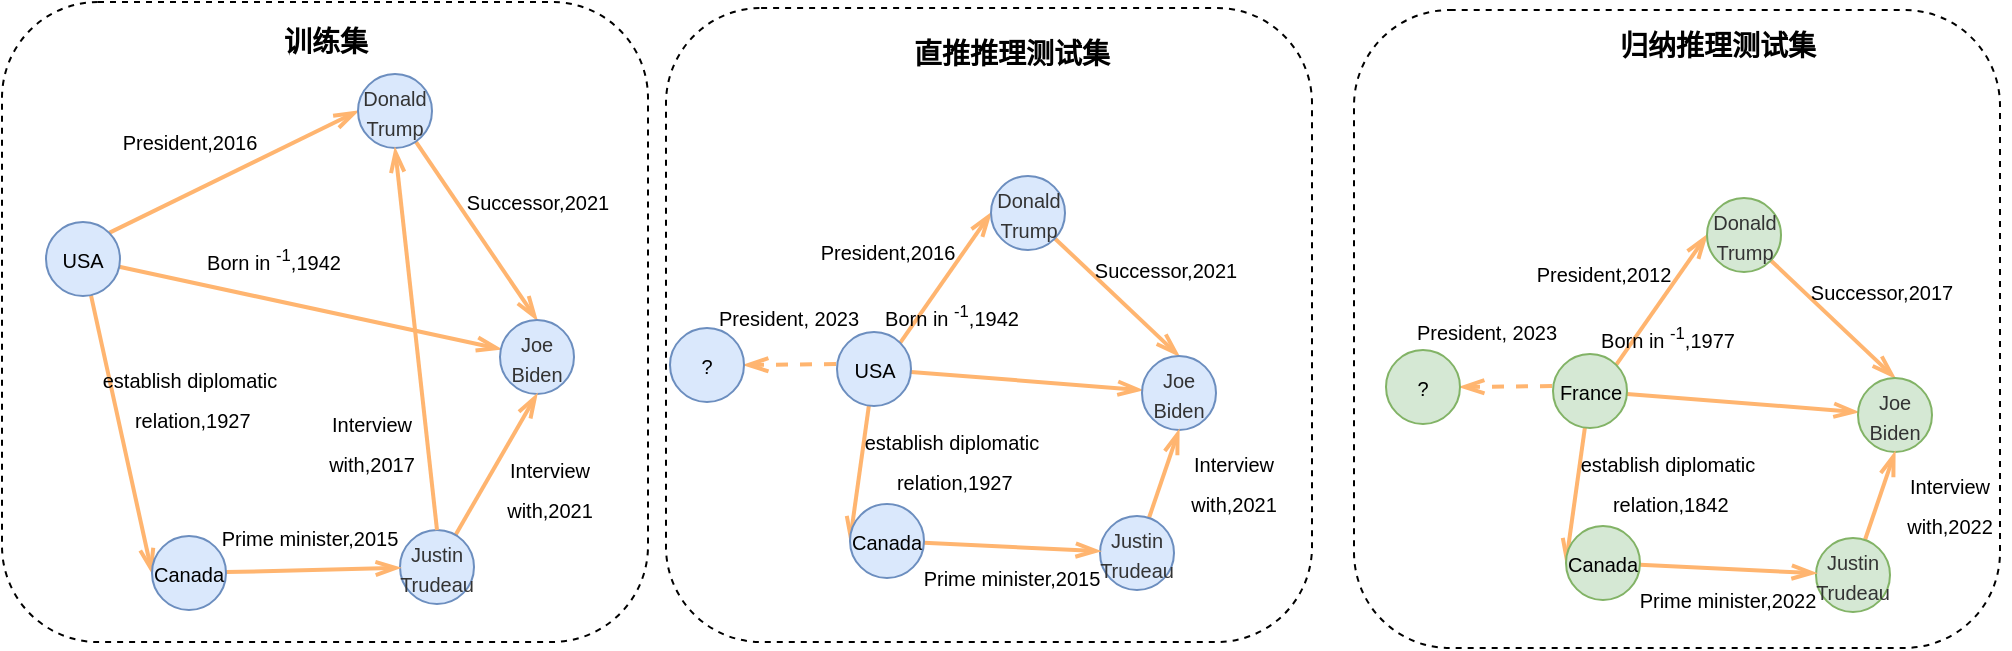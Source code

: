 <mxfile version="26.2.12" pages="3">
  <diagram name="第 1 页" id="QX6baIYKUreJ2WzYbtbk">
    <mxGraphModel dx="1215" dy="1922" grid="1" gridSize="10" guides="1" tooltips="1" connect="1" arrows="1" fold="1" page="1" pageScale="1" pageWidth="827" pageHeight="1169" math="0" shadow="0">
      <root>
        <mxCell id="0" />
        <mxCell id="1" parent="0" />
        <mxCell id="ZEnR1woYkqBnwNMkH9m6-1" value="" style="rounded=1;whiteSpace=wrap;html=1;dashed=1;" vertex="1" parent="1">
          <mxGeometry x="682" y="-394" width="323" height="319" as="geometry" />
        </mxCell>
        <mxCell id="ZEnR1woYkqBnwNMkH9m6-2" value="" style="rounded=1;whiteSpace=wrap;html=1;dashed=1;" vertex="1" parent="1">
          <mxGeometry x="338" y="-395" width="323" height="317" as="geometry" />
        </mxCell>
        <mxCell id="ZEnR1woYkqBnwNMkH9m6-3" value="" style="rounded=1;whiteSpace=wrap;html=1;dashed=1;" vertex="1" parent="1">
          <mxGeometry x="6" y="-398" width="323" height="320" as="geometry" />
        </mxCell>
        <mxCell id="ZEnR1woYkqBnwNMkH9m6-4" style="rounded=0;orthogonalLoop=1;jettySize=auto;html=1;entryX=0;entryY=0.5;entryDx=0;entryDy=0;fontSize=12;startSize=8;endSize=8;exitX=1;exitY=0;exitDx=0;exitDy=0;endArrow=openThin;endFill=0;strokeColor=#FFB570;strokeWidth=2;fillColor=#dae8fc;" edge="1" parent="1" source="ZEnR1woYkqBnwNMkH9m6-7" target="ZEnR1woYkqBnwNMkH9m6-9">
          <mxGeometry relative="1" as="geometry">
            <mxPoint x="90.5" y="-271" as="sourcePoint" />
            <mxPoint x="194" y="-305.5" as="targetPoint" />
          </mxGeometry>
        </mxCell>
        <mxCell id="ZEnR1woYkqBnwNMkH9m6-5" style="edgeStyle=none;curved=1;rounded=0;orthogonalLoop=1;jettySize=auto;html=1;fontSize=12;startSize=8;endSize=8;endArrow=openThin;endFill=0;strokeColor=#FFB570;strokeWidth=2;" edge="1" parent="1" source="ZEnR1woYkqBnwNMkH9m6-7" target="ZEnR1woYkqBnwNMkH9m6-10">
          <mxGeometry relative="1" as="geometry" />
        </mxCell>
        <mxCell id="ZEnR1woYkqBnwNMkH9m6-6" style="rounded=0;orthogonalLoop=1;jettySize=auto;html=1;entryX=0;entryY=0.5;entryDx=0;entryDy=0;fontSize=12;startSize=8;endSize=8;endArrow=openThin;endFill=0;strokeColor=#FFB570;strokeWidth=2;fillColor=#ffe6cc;" edge="1" parent="1" source="ZEnR1woYkqBnwNMkH9m6-7" target="ZEnR1woYkqBnwNMkH9m6-14">
          <mxGeometry relative="1" as="geometry" />
        </mxCell>
        <mxCell id="ZEnR1woYkqBnwNMkH9m6-7" value="&lt;font style=&quot;font-size: 10px;&quot;&gt;USA&lt;/font&gt;" style="ellipse;whiteSpace=wrap;html=1;aspect=fixed;fillColor=#dae8fc;strokeColor=#6c8ebf;" vertex="1" parent="1">
          <mxGeometry x="28" y="-288" width="37" height="37" as="geometry" />
        </mxCell>
        <mxCell id="ZEnR1woYkqBnwNMkH9m6-8" style="rounded=0;orthogonalLoop=1;jettySize=auto;html=1;entryX=0.5;entryY=0;entryDx=0;entryDy=0;fontSize=12;startSize=8;endSize=8;endArrow=openThin;endFill=0;strokeColor=#FFB570;strokeWidth=2;fillColor=#dae8fc;" edge="1" parent="1" source="ZEnR1woYkqBnwNMkH9m6-9" target="ZEnR1woYkqBnwNMkH9m6-10">
          <mxGeometry relative="1" as="geometry" />
        </mxCell>
        <mxCell id="ZEnR1woYkqBnwNMkH9m6-9" value="&lt;span style=&quot;color: rgb(51, 51, 51); font-family: arial; text-align: start;&quot;&gt;&lt;font style=&quot;font-size: 10px;&quot;&gt;Donald Trump&lt;/font&gt;&lt;/span&gt;" style="ellipse;whiteSpace=wrap;html=1;aspect=fixed;fillColor=#dae8fc;strokeColor=#6c8ebf;" vertex="1" parent="1">
          <mxGeometry x="184" y="-362" width="37" height="37" as="geometry" />
        </mxCell>
        <mxCell id="ZEnR1woYkqBnwNMkH9m6-10" value="&lt;span style=&quot;color: rgb(51, 51, 51); font-family: arial; text-align: start;&quot;&gt;&lt;font style=&quot;font-size: 10px;&quot;&gt;Joe Biden&lt;/font&gt;&lt;/span&gt;" style="ellipse;whiteSpace=wrap;html=1;aspect=fixed;fillColor=#dae8fc;strokeColor=#6c8ebf;" vertex="1" parent="1">
          <mxGeometry x="255" y="-239" width="37" height="37" as="geometry" />
        </mxCell>
        <mxCell id="ZEnR1woYkqBnwNMkH9m6-11" style="rounded=0;orthogonalLoop=1;jettySize=auto;html=1;fontSize=12;startSize=8;endSize=8;endArrow=openThin;endFill=0;strokeColor=#FFB570;strokeWidth=2;entryX=0.5;entryY=1;entryDx=0;entryDy=0;" edge="1" parent="1" source="ZEnR1woYkqBnwNMkH9m6-12" target="ZEnR1woYkqBnwNMkH9m6-10">
          <mxGeometry relative="1" as="geometry">
            <mxPoint x="364.733" y="-230.867" as="targetPoint" />
          </mxGeometry>
        </mxCell>
        <mxCell id="ZEnR1woYkqBnwNMkH9m6-12" value="&lt;span style=&quot;color: rgb(51, 51, 51); font-family: arial; text-align: start;&quot;&gt;&lt;font style=&quot;font-size: 10px;&quot;&gt;Justin Trudeau&lt;/font&gt;&lt;/span&gt;" style="ellipse;whiteSpace=wrap;html=1;aspect=fixed;fillColor=#dae8fc;strokeColor=#6c8ebf;" vertex="1" parent="1">
          <mxGeometry x="205" y="-134" width="37" height="37" as="geometry" />
        </mxCell>
        <mxCell id="ZEnR1woYkqBnwNMkH9m6-13" style="edgeStyle=none;curved=1;rounded=0;orthogonalLoop=1;jettySize=auto;html=1;fontSize=12;startSize=8;endSize=8;endArrow=openThin;endFill=0;strokeColor=#FFB570;strokeWidth=2;" edge="1" parent="1" source="ZEnR1woYkqBnwNMkH9m6-14" target="ZEnR1woYkqBnwNMkH9m6-12">
          <mxGeometry relative="1" as="geometry" />
        </mxCell>
        <mxCell id="ZEnR1woYkqBnwNMkH9m6-14" value="&lt;font style=&quot;font-size: 10px;&quot;&gt;Canada&lt;/font&gt;" style="ellipse;whiteSpace=wrap;html=1;aspect=fixed;fillColor=#dae8fc;strokeColor=#6c8ebf;" vertex="1" parent="1">
          <mxGeometry x="81" y="-131" width="37" height="37" as="geometry" />
        </mxCell>
        <mxCell id="ZEnR1woYkqBnwNMkH9m6-15" value="&lt;font style=&quot;font-size: 10px;&quot;&gt;President,2016&lt;/font&gt;" style="text;html=1;align=center;verticalAlign=middle;whiteSpace=wrap;rounded=0;fontSize=16;" vertex="1" parent="1">
          <mxGeometry x="69.5" y="-345" width="60" height="30" as="geometry" />
        </mxCell>
        <mxCell id="ZEnR1woYkqBnwNMkH9m6-16" value="&lt;font style=&quot;font-size: 10px;&quot;&gt;Successor,2021&lt;/font&gt;" style="text;html=1;align=center;verticalAlign=middle;whiteSpace=wrap;rounded=0;fontSize=16;" vertex="1" parent="1">
          <mxGeometry x="243.5" y="-315" width="60" height="30" as="geometry" />
        </mxCell>
        <mxCell id="ZEnR1woYkqBnwNMkH9m6-17" value="&lt;font style=&quot;font-size: 10px;&quot;&gt;Born in &lt;sup&gt;-1&lt;/sup&gt;,1942&lt;/font&gt;" style="text;html=1;align=center;verticalAlign=middle;whiteSpace=wrap;rounded=0;fontSize=16;" vertex="1" parent="1">
          <mxGeometry x="85" y="-285" width="114" height="30" as="geometry" />
        </mxCell>
        <mxCell id="ZEnR1woYkqBnwNMkH9m6-18" value="&lt;font style=&quot;font-size: 10px;&quot;&gt;&lt;span style=&quot;white-space: pre;&quot; data-slate-fragment=&quot;JTVCJTdCJTIydHlwZSUyMiUzQSUyMnBhcmFncmFwaCUyMiUyQyUyMmNoaWxkcmVuJTIyJTNBJTVCJTdCJTIyaWQlMjIlM0ElMjJlTFo0cG95QU96JTIyJTJDJTIycGFyYUlkeCUyMiUzQTAlMkMlMjJzcmMlMjIlM0ElMjJlc3RhYmxpc2glMjBkaXBsb21hdGljJTIwcmVsYXRpb24lMjIlMkMlMjJkc3QlMjIlM0ElMjIlRTUlQkIlQkElRTclQUIlOEIlRTUlQTQlOTYlRTQlQkElQTQlRTUlODUlQjMlRTclQjMlQkIlMjIlMkMlMjJtZXRhZGF0YSUyMiUzQSUyMiUyMiUyQyUyMm1ldGFEYXRhJTIyJTNBJTVCJTVEJTJDJTIydGV4dCUyMiUzQSUyMmVzdGFibGlzaCUyMGRpcGxvbWF0aWMlMjByZWxhdGlvbiUyMiU3RCU1RCU3RCU1RA==&quot;&gt;establish diplomatic&lt;/span&gt;&lt;/font&gt;&lt;div&gt;&lt;font style=&quot;font-size: 10px;&quot;&gt;&lt;span style=&quot;white-space: pre;&quot; data-slate-fragment=&quot;JTVCJTdCJTIydHlwZSUyMiUzQSUyMnBhcmFncmFwaCUyMiUyQyUyMmNoaWxkcmVuJTIyJTNBJTVCJTdCJTIyaWQlMjIlM0ElMjJlTFo0cG95QU96JTIyJTJDJTIycGFyYUlkeCUyMiUzQTAlMkMlMjJzcmMlMjIlM0ElMjJlc3RhYmxpc2glMjBkaXBsb21hdGljJTIwcmVsYXRpb24lMjIlMkMlMjJkc3QlMjIlM0ElMjIlRTUlQkIlQkElRTclQUIlOEIlRTUlQTQlOTYlRTQlQkElQTQlRTUlODUlQjMlRTclQjMlQkIlMjIlMkMlMjJtZXRhZGF0YSUyMiUzQSUyMiUyMiUyQyUyMm1ldGFEYXRhJTIyJTNBJTVCJTVEJTJDJTIydGV4dCUyMiUzQSUyMmVzdGFibGlzaCUyMGRpcGxvbWF0aWMlMjByZWxhdGlvbiUyMiU3RCU1RCU3RCU1RA==&quot;&gt; relation&lt;/span&gt;,1927&lt;/font&gt;&lt;/div&gt;" style="text;html=1;align=center;verticalAlign=middle;whiteSpace=wrap;rounded=0;fontSize=16;" vertex="1" parent="1">
          <mxGeometry x="69.5" y="-216.5" width="60" height="30" as="geometry" />
        </mxCell>
        <mxCell id="ZEnR1woYkqBnwNMkH9m6-19" value="&lt;font style=&quot;font-size: 10px;&quot;&gt;Prime minister,2015&lt;/font&gt;" style="text;html=1;align=center;verticalAlign=middle;whiteSpace=wrap;rounded=0;fontSize=16;" vertex="1" parent="1">
          <mxGeometry x="107.5" y="-147" width="104" height="30" as="geometry" />
        </mxCell>
        <mxCell id="ZEnR1woYkqBnwNMkH9m6-20" value="&lt;font style=&quot;font-size: 10px;&quot;&gt;Interview with,2021&lt;/font&gt;" style="text;html=1;align=center;verticalAlign=middle;whiteSpace=wrap;rounded=0;fontSize=16;" vertex="1" parent="1">
          <mxGeometry x="250" y="-171" width="60" height="30" as="geometry" />
        </mxCell>
        <mxCell id="ZEnR1woYkqBnwNMkH9m6-21" style="rounded=0;orthogonalLoop=1;jettySize=auto;html=1;entryX=0;entryY=0.5;entryDx=0;entryDy=0;fontSize=12;startSize=8;endSize=8;exitX=1;exitY=0;exitDx=0;exitDy=0;endArrow=openThin;endFill=0;strokeColor=#FFB570;strokeWidth=2;" edge="1" parent="1" source="ZEnR1woYkqBnwNMkH9m6-24" target="ZEnR1woYkqBnwNMkH9m6-26">
          <mxGeometry relative="1" as="geometry">
            <mxPoint x="411.5" y="-244" as="sourcePoint" />
            <mxPoint x="515" y="-278.5" as="targetPoint" />
          </mxGeometry>
        </mxCell>
        <mxCell id="ZEnR1woYkqBnwNMkH9m6-22" style="edgeStyle=none;curved=1;rounded=0;orthogonalLoop=1;jettySize=auto;html=1;fontSize=12;startSize=8;endSize=8;endArrow=openThin;endFill=0;strokeColor=#FFB570;strokeWidth=2;" edge="1" parent="1" source="ZEnR1woYkqBnwNMkH9m6-24" target="ZEnR1woYkqBnwNMkH9m6-27">
          <mxGeometry relative="1" as="geometry" />
        </mxCell>
        <mxCell id="ZEnR1woYkqBnwNMkH9m6-23" style="rounded=0;orthogonalLoop=1;jettySize=auto;html=1;entryX=0;entryY=0.5;entryDx=0;entryDy=0;fontSize=12;startSize=8;endSize=8;endArrow=openThin;endFill=0;strokeColor=#FFB570;strokeWidth=2;" edge="1" parent="1" source="ZEnR1woYkqBnwNMkH9m6-24" target="ZEnR1woYkqBnwNMkH9m6-31">
          <mxGeometry relative="1" as="geometry" />
        </mxCell>
        <mxCell id="ZEnR1woYkqBnwNMkH9m6-24" value="&lt;font style=&quot;font-size: 10px;&quot;&gt;USA&lt;/font&gt;" style="ellipse;whiteSpace=wrap;html=1;aspect=fixed;fillColor=#dae8fc;strokeColor=#6c8ebf;" vertex="1" parent="1">
          <mxGeometry x="423.5" y="-233" width="37" height="37" as="geometry" />
        </mxCell>
        <mxCell id="ZEnR1woYkqBnwNMkH9m6-25" style="rounded=0;orthogonalLoop=1;jettySize=auto;html=1;entryX=0.5;entryY=0;entryDx=0;entryDy=0;fontSize=12;startSize=8;endSize=8;endArrow=openThin;endFill=0;strokeColor=#FFB570;strokeWidth=2;" edge="1" parent="1" source="ZEnR1woYkqBnwNMkH9m6-26" target="ZEnR1woYkqBnwNMkH9m6-27">
          <mxGeometry relative="1" as="geometry" />
        </mxCell>
        <mxCell id="ZEnR1woYkqBnwNMkH9m6-26" value="&lt;span style=&quot;color: rgb(51, 51, 51); font-family: arial; text-align: start;&quot;&gt;&lt;font style=&quot;font-size: 10px;&quot;&gt;Donald Trump&lt;/font&gt;&lt;/span&gt;" style="ellipse;whiteSpace=wrap;html=1;aspect=fixed;fillColor=#dae8fc;strokeColor=#6c8ebf;" vertex="1" parent="1">
          <mxGeometry x="500.5" y="-311" width="37" height="37" as="geometry" />
        </mxCell>
        <mxCell id="ZEnR1woYkqBnwNMkH9m6-27" value="&lt;span style=&quot;color: rgb(51, 51, 51); font-family: arial; text-align: start;&quot;&gt;&lt;font style=&quot;font-size: 10px;&quot;&gt;Joe Biden&lt;/font&gt;&lt;/span&gt;" style="ellipse;whiteSpace=wrap;html=1;aspect=fixed;fillColor=#dae8fc;strokeColor=#6c8ebf;" vertex="1" parent="1">
          <mxGeometry x="576" y="-221" width="37" height="37" as="geometry" />
        </mxCell>
        <mxCell id="ZEnR1woYkqBnwNMkH9m6-28" style="rounded=0;orthogonalLoop=1;jettySize=auto;html=1;fontSize=12;startSize=8;endSize=8;endArrow=openThin;endFill=0;strokeColor=#FFB570;strokeWidth=2;entryX=0.5;entryY=1;entryDx=0;entryDy=0;" edge="1" parent="1" source="ZEnR1woYkqBnwNMkH9m6-29" target="ZEnR1woYkqBnwNMkH9m6-27">
          <mxGeometry relative="1" as="geometry">
            <mxPoint x="685.733" y="-203.867" as="targetPoint" />
          </mxGeometry>
        </mxCell>
        <mxCell id="ZEnR1woYkqBnwNMkH9m6-29" value="&lt;span style=&quot;color: rgb(51, 51, 51); font-family: arial; text-align: start;&quot;&gt;&lt;font style=&quot;font-size: 10px;&quot;&gt;Justin Trudeau&lt;/font&gt;&lt;/span&gt;" style="ellipse;whiteSpace=wrap;html=1;aspect=fixed;fillColor=#dae8fc;strokeColor=#6c8ebf;" vertex="1" parent="1">
          <mxGeometry x="555" y="-141" width="37" height="37" as="geometry" />
        </mxCell>
        <mxCell id="ZEnR1woYkqBnwNMkH9m6-30" style="edgeStyle=none;curved=1;rounded=0;orthogonalLoop=1;jettySize=auto;html=1;fontSize=12;startSize=8;endSize=8;endArrow=openThin;endFill=0;strokeColor=#FFB570;strokeWidth=2;" edge="1" parent="1" source="ZEnR1woYkqBnwNMkH9m6-31" target="ZEnR1woYkqBnwNMkH9m6-29">
          <mxGeometry relative="1" as="geometry" />
        </mxCell>
        <mxCell id="ZEnR1woYkqBnwNMkH9m6-31" value="&lt;font style=&quot;font-size: 10px;&quot;&gt;Canada&lt;/font&gt;" style="ellipse;whiteSpace=wrap;html=1;aspect=fixed;fillColor=#dae8fc;strokeColor=#6c8ebf;" vertex="1" parent="1">
          <mxGeometry x="430" y="-147" width="37" height="37" as="geometry" />
        </mxCell>
        <mxCell id="ZEnR1woYkqBnwNMkH9m6-32" value="&lt;font style=&quot;font-size: 10px;&quot;&gt;President,2016&lt;/font&gt;" style="text;html=1;align=center;verticalAlign=middle;whiteSpace=wrap;rounded=0;fontSize=16;" vertex="1" parent="1">
          <mxGeometry x="418.5" y="-290" width="60" height="30" as="geometry" />
        </mxCell>
        <mxCell id="ZEnR1woYkqBnwNMkH9m6-33" value="&lt;font style=&quot;font-size: 10px;&quot;&gt;Successor,2021&lt;/font&gt;" style="text;html=1;align=center;verticalAlign=middle;whiteSpace=wrap;rounded=0;fontSize=16;" vertex="1" parent="1">
          <mxGeometry x="558" y="-281" width="60" height="30" as="geometry" />
        </mxCell>
        <mxCell id="ZEnR1woYkqBnwNMkH9m6-34" value="&lt;font style=&quot;font-size: 10px;&quot;&gt;Born in &lt;sup&gt;-1&lt;/sup&gt;,1942&lt;/font&gt;" style="text;html=1;align=center;verticalAlign=middle;whiteSpace=wrap;rounded=0;fontSize=16;" vertex="1" parent="1">
          <mxGeometry x="423.5" y="-257.5" width="114" height="30" as="geometry" />
        </mxCell>
        <mxCell id="ZEnR1woYkqBnwNMkH9m6-35" value="&lt;font style=&quot;font-size: 10px;&quot;&gt;&lt;span style=&quot;white-space: pre;&quot; data-slate-fragment=&quot;JTVCJTdCJTIydHlwZSUyMiUzQSUyMnBhcmFncmFwaCUyMiUyQyUyMmNoaWxkcmVuJTIyJTNBJTVCJTdCJTIyaWQlMjIlM0ElMjJlTFo0cG95QU96JTIyJTJDJTIycGFyYUlkeCUyMiUzQTAlMkMlMjJzcmMlMjIlM0ElMjJlc3RhYmxpc2glMjBkaXBsb21hdGljJTIwcmVsYXRpb24lMjIlMkMlMjJkc3QlMjIlM0ElMjIlRTUlQkIlQkElRTclQUIlOEIlRTUlQTQlOTYlRTQlQkElQTQlRTUlODUlQjMlRTclQjMlQkIlMjIlMkMlMjJtZXRhZGF0YSUyMiUzQSUyMiUyMiUyQyUyMm1ldGFEYXRhJTIyJTNBJTVCJTVEJTJDJTIydGV4dCUyMiUzQSUyMmVzdGFibGlzaCUyMGRpcGxvbWF0aWMlMjByZWxhdGlvbiUyMiU3RCU1RCU3RCU1RA==&quot;&gt;establish diplomatic&lt;/span&gt;&lt;/font&gt;&lt;div&gt;&lt;font style=&quot;font-size: 10px;&quot;&gt;&lt;span style=&quot;white-space: pre;&quot; data-slate-fragment=&quot;JTVCJTdCJTIydHlwZSUyMiUzQSUyMnBhcmFncmFwaCUyMiUyQyUyMmNoaWxkcmVuJTIyJTNBJTVCJTdCJTIyaWQlMjIlM0ElMjJlTFo0cG95QU96JTIyJTJDJTIycGFyYUlkeCUyMiUzQTAlMkMlMjJzcmMlMjIlM0ElMjJlc3RhYmxpc2glMjBkaXBsb21hdGljJTIwcmVsYXRpb24lMjIlMkMlMjJkc3QlMjIlM0ElMjIlRTUlQkIlQkElRTclQUIlOEIlRTUlQTQlOTYlRTQlQkElQTQlRTUlODUlQjMlRTclQjMlQkIlMjIlMkMlMjJtZXRhZGF0YSUyMiUzQSUyMiUyMiUyQyUyMm1ldGFEYXRhJTIyJTNBJTVCJTVEJTJDJTIydGV4dCUyMiUzQSUyMmVzdGFibGlzaCUyMGRpcGxvbWF0aWMlMjByZWxhdGlvbiUyMiU3RCU1RCU3RCU1RA==&quot;&gt; relation&lt;/span&gt;,1927&lt;/font&gt;&lt;/div&gt;" style="text;html=1;align=center;verticalAlign=middle;whiteSpace=wrap;rounded=0;fontSize=16;" vertex="1" parent="1">
          <mxGeometry x="450.5" y="-185" width="60" height="30" as="geometry" />
        </mxCell>
        <mxCell id="ZEnR1woYkqBnwNMkH9m6-36" value="&lt;font style=&quot;font-size: 10px;&quot;&gt;Prime minister,2015&lt;/font&gt;" style="text;html=1;align=center;verticalAlign=middle;whiteSpace=wrap;rounded=0;fontSize=16;" vertex="1" parent="1">
          <mxGeometry x="458.5" y="-127" width="104" height="30" as="geometry" />
        </mxCell>
        <mxCell id="ZEnR1woYkqBnwNMkH9m6-37" value="&lt;font style=&quot;font-size: 10px;&quot;&gt;President, 2023&lt;/font&gt;" style="text;html=1;align=center;verticalAlign=middle;whiteSpace=wrap;rounded=0;fontSize=16;" vertex="1" parent="1">
          <mxGeometry x="323" y="-257.5" width="153" height="30" as="geometry" />
        </mxCell>
        <mxCell id="ZEnR1woYkqBnwNMkH9m6-38" value="&lt;font style=&quot;font-size: 10px;&quot;&gt;Interview with,2021&lt;/font&gt;" style="text;html=1;align=center;verticalAlign=middle;whiteSpace=wrap;rounded=0;fontSize=16;" vertex="1" parent="1">
          <mxGeometry x="592" y="-174" width="60" height="30" as="geometry" />
        </mxCell>
        <mxCell id="ZEnR1woYkqBnwNMkH9m6-39" style="rounded=0;orthogonalLoop=1;jettySize=auto;html=1;fontSize=12;startSize=8;endSize=8;endArrow=openThin;endFill=0;strokeColor=#FFB570;strokeWidth=2;dashed=1;entryX=1;entryY=0.5;entryDx=0;entryDy=0;" edge="1" parent="1" target="ZEnR1woYkqBnwNMkH9m6-40">
          <mxGeometry relative="1" as="geometry">
            <mxPoint x="423" y="-217" as="sourcePoint" />
            <mxPoint x="383" y="-219" as="targetPoint" />
          </mxGeometry>
        </mxCell>
        <mxCell id="ZEnR1woYkqBnwNMkH9m6-40" value="&lt;font style=&quot;font-size: 10px;&quot;&gt;?&lt;/font&gt;" style="ellipse;whiteSpace=wrap;html=1;aspect=fixed;fillColor=#dae8fc;strokeColor=#6c8ebf;" vertex="1" parent="1">
          <mxGeometry x="340" y="-235" width="37" height="37" as="geometry" />
        </mxCell>
        <mxCell id="ZEnR1woYkqBnwNMkH9m6-41" style="rounded=0;orthogonalLoop=1;jettySize=auto;html=1;entryX=0;entryY=0.5;entryDx=0;entryDy=0;fontSize=12;startSize=8;endSize=8;exitX=1;exitY=0;exitDx=0;exitDy=0;endArrow=openThin;endFill=0;strokeColor=#FFB570;strokeWidth=2;" edge="1" parent="1" source="ZEnR1woYkqBnwNMkH9m6-44" target="ZEnR1woYkqBnwNMkH9m6-46">
          <mxGeometry relative="1" as="geometry">
            <mxPoint x="769.5" y="-233" as="sourcePoint" />
            <mxPoint x="873" y="-267.5" as="targetPoint" />
          </mxGeometry>
        </mxCell>
        <mxCell id="ZEnR1woYkqBnwNMkH9m6-42" style="edgeStyle=none;curved=1;rounded=0;orthogonalLoop=1;jettySize=auto;html=1;fontSize=12;startSize=8;endSize=8;endArrow=openThin;endFill=0;strokeColor=#FFB570;strokeWidth=2;" edge="1" parent="1" source="ZEnR1woYkqBnwNMkH9m6-44" target="ZEnR1woYkqBnwNMkH9m6-47">
          <mxGeometry relative="1" as="geometry" />
        </mxCell>
        <mxCell id="ZEnR1woYkqBnwNMkH9m6-43" style="rounded=0;orthogonalLoop=1;jettySize=auto;html=1;entryX=0;entryY=0.5;entryDx=0;entryDy=0;fontSize=12;startSize=8;endSize=8;endArrow=openThin;endFill=0;strokeColor=#FFB570;strokeWidth=2;" edge="1" parent="1" source="ZEnR1woYkqBnwNMkH9m6-44" target="ZEnR1woYkqBnwNMkH9m6-51">
          <mxGeometry relative="1" as="geometry" />
        </mxCell>
        <mxCell id="ZEnR1woYkqBnwNMkH9m6-44" value="&lt;span style=&quot;font-size: 10px;&quot;&gt;France&lt;/span&gt;" style="ellipse;whiteSpace=wrap;html=1;aspect=fixed;fillColor=#d5e8d4;strokeColor=#82b366;" vertex="1" parent="1">
          <mxGeometry x="781.5" y="-222" width="37" height="37" as="geometry" />
        </mxCell>
        <mxCell id="ZEnR1woYkqBnwNMkH9m6-45" style="rounded=0;orthogonalLoop=1;jettySize=auto;html=1;entryX=0.5;entryY=0;entryDx=0;entryDy=0;fontSize=12;startSize=8;endSize=8;endArrow=openThin;endFill=0;strokeColor=#FFB570;strokeWidth=2;" edge="1" parent="1" source="ZEnR1woYkqBnwNMkH9m6-46" target="ZEnR1woYkqBnwNMkH9m6-47">
          <mxGeometry relative="1" as="geometry" />
        </mxCell>
        <mxCell id="ZEnR1woYkqBnwNMkH9m6-46" value="&lt;span style=&quot;color: rgb(51, 51, 51); font-family: arial; text-align: start;&quot;&gt;&lt;font style=&quot;font-size: 10px;&quot;&gt;Donald Trump&lt;/font&gt;&lt;/span&gt;" style="ellipse;whiteSpace=wrap;html=1;aspect=fixed;fillColor=#d5e8d4;strokeColor=#82b366;" vertex="1" parent="1">
          <mxGeometry x="858.5" y="-300" width="37" height="37" as="geometry" />
        </mxCell>
        <mxCell id="ZEnR1woYkqBnwNMkH9m6-47" value="&lt;span style=&quot;color: rgb(51, 51, 51); font-family: arial; text-align: start;&quot;&gt;&lt;font style=&quot;font-size: 10px;&quot;&gt;Joe Biden&lt;/font&gt;&lt;/span&gt;" style="ellipse;whiteSpace=wrap;html=1;aspect=fixed;fillColor=#d5e8d4;strokeColor=#82b366;" vertex="1" parent="1">
          <mxGeometry x="934" y="-210" width="37" height="37" as="geometry" />
        </mxCell>
        <mxCell id="ZEnR1woYkqBnwNMkH9m6-48" style="rounded=0;orthogonalLoop=1;jettySize=auto;html=1;fontSize=12;startSize=8;endSize=8;endArrow=openThin;endFill=0;strokeColor=#FFB570;strokeWidth=2;entryX=0.5;entryY=1;entryDx=0;entryDy=0;" edge="1" parent="1" source="ZEnR1woYkqBnwNMkH9m6-49" target="ZEnR1woYkqBnwNMkH9m6-47">
          <mxGeometry relative="1" as="geometry">
            <mxPoint x="1043.733" y="-192.867" as="targetPoint" />
          </mxGeometry>
        </mxCell>
        <mxCell id="ZEnR1woYkqBnwNMkH9m6-49" value="&lt;span style=&quot;color: rgb(51, 51, 51); font-family: arial; text-align: start;&quot;&gt;&lt;font style=&quot;font-size: 10px;&quot;&gt;Justin Trudeau&lt;/font&gt;&lt;/span&gt;" style="ellipse;whiteSpace=wrap;html=1;aspect=fixed;fillColor=#d5e8d4;strokeColor=#82b366;" vertex="1" parent="1">
          <mxGeometry x="913" y="-130" width="37" height="37" as="geometry" />
        </mxCell>
        <mxCell id="ZEnR1woYkqBnwNMkH9m6-50" style="edgeStyle=none;curved=1;rounded=0;orthogonalLoop=1;jettySize=auto;html=1;fontSize=12;startSize=8;endSize=8;endArrow=openThin;endFill=0;strokeColor=#FFB570;strokeWidth=2;" edge="1" parent="1" source="ZEnR1woYkqBnwNMkH9m6-51" target="ZEnR1woYkqBnwNMkH9m6-49">
          <mxGeometry relative="1" as="geometry" />
        </mxCell>
        <mxCell id="ZEnR1woYkqBnwNMkH9m6-51" value="&lt;font style=&quot;font-size: 10px;&quot;&gt;Canada&lt;/font&gt;" style="ellipse;whiteSpace=wrap;html=1;aspect=fixed;fillColor=#d5e8d4;strokeColor=#82b366;" vertex="1" parent="1">
          <mxGeometry x="788" y="-136" width="37" height="37" as="geometry" />
        </mxCell>
        <mxCell id="ZEnR1woYkqBnwNMkH9m6-52" value="&lt;font style=&quot;font-size: 10px;&quot;&gt;President,2012&lt;/font&gt;" style="text;html=1;align=center;verticalAlign=middle;whiteSpace=wrap;rounded=0;fontSize=16;" vertex="1" parent="1">
          <mxGeometry x="776.5" y="-279" width="60" height="30" as="geometry" />
        </mxCell>
        <mxCell id="ZEnR1woYkqBnwNMkH9m6-53" value="&lt;font style=&quot;font-size: 10px;&quot;&gt;Successor,2017&lt;/font&gt;" style="text;html=1;align=center;verticalAlign=middle;whiteSpace=wrap;rounded=0;fontSize=16;" vertex="1" parent="1">
          <mxGeometry x="916" y="-270" width="60" height="30" as="geometry" />
        </mxCell>
        <mxCell id="ZEnR1woYkqBnwNMkH9m6-54" value="&lt;font style=&quot;font-size: 10px;&quot;&gt;Born in &lt;sup&gt;-1&lt;/sup&gt;,1977&lt;/font&gt;" style="text;html=1;align=center;verticalAlign=middle;whiteSpace=wrap;rounded=0;fontSize=16;" vertex="1" parent="1">
          <mxGeometry x="781.5" y="-246.5" width="114" height="30" as="geometry" />
        </mxCell>
        <mxCell id="ZEnR1woYkqBnwNMkH9m6-55" value="&lt;font style=&quot;font-size: 10px;&quot;&gt;&lt;span style=&quot;white-space: pre;&quot; data-slate-fragment=&quot;JTVCJTdCJTIydHlwZSUyMiUzQSUyMnBhcmFncmFwaCUyMiUyQyUyMmNoaWxkcmVuJTIyJTNBJTVCJTdCJTIyaWQlMjIlM0ElMjJlTFo0cG95QU96JTIyJTJDJTIycGFyYUlkeCUyMiUzQTAlMkMlMjJzcmMlMjIlM0ElMjJlc3RhYmxpc2glMjBkaXBsb21hdGljJTIwcmVsYXRpb24lMjIlMkMlMjJkc3QlMjIlM0ElMjIlRTUlQkIlQkElRTclQUIlOEIlRTUlQTQlOTYlRTQlQkElQTQlRTUlODUlQjMlRTclQjMlQkIlMjIlMkMlMjJtZXRhZGF0YSUyMiUzQSUyMiUyMiUyQyUyMm1ldGFEYXRhJTIyJTNBJTVCJTVEJTJDJTIydGV4dCUyMiUzQSUyMmVzdGFibGlzaCUyMGRpcGxvbWF0aWMlMjByZWxhdGlvbiUyMiU3RCU1RCU3RCU1RA==&quot;&gt;establish diplomatic&lt;/span&gt;&lt;/font&gt;&lt;div&gt;&lt;font style=&quot;font-size: 10px;&quot;&gt;&lt;span style=&quot;white-space: pre;&quot; data-slate-fragment=&quot;JTVCJTdCJTIydHlwZSUyMiUzQSUyMnBhcmFncmFwaCUyMiUyQyUyMmNoaWxkcmVuJTIyJTNBJTVCJTdCJTIyaWQlMjIlM0ElMjJlTFo0cG95QU96JTIyJTJDJTIycGFyYUlkeCUyMiUzQTAlMkMlMjJzcmMlMjIlM0ElMjJlc3RhYmxpc2glMjBkaXBsb21hdGljJTIwcmVsYXRpb24lMjIlMkMlMjJkc3QlMjIlM0ElMjIlRTUlQkIlQkElRTclQUIlOEIlRTUlQTQlOTYlRTQlQkElQTQlRTUlODUlQjMlRTclQjMlQkIlMjIlMkMlMjJtZXRhZGF0YSUyMiUzQSUyMiUyMiUyQyUyMm1ldGFEYXRhJTIyJTNBJTVCJTVEJTJDJTIydGV4dCUyMiUzQSUyMmVzdGFibGlzaCUyMGRpcGxvbWF0aWMlMjByZWxhdGlvbiUyMiU3RCU1RCU3RCU1RA==&quot;&gt; relation&lt;/span&gt;,1842&lt;/font&gt;&lt;/div&gt;" style="text;html=1;align=center;verticalAlign=middle;whiteSpace=wrap;rounded=0;fontSize=16;" vertex="1" parent="1">
          <mxGeometry x="808.5" y="-174" width="60" height="30" as="geometry" />
        </mxCell>
        <mxCell id="ZEnR1woYkqBnwNMkH9m6-56" value="&lt;font style=&quot;font-size: 10px;&quot;&gt;Prime minister,2022&lt;/font&gt;" style="text;html=1;align=center;verticalAlign=middle;whiteSpace=wrap;rounded=0;fontSize=16;" vertex="1" parent="1">
          <mxGeometry x="816.5" y="-116" width="104" height="30" as="geometry" />
        </mxCell>
        <mxCell id="ZEnR1woYkqBnwNMkH9m6-57" value="&lt;font style=&quot;font-size: 10px;&quot;&gt;Interview with,2022&lt;/font&gt;" style="text;html=1;align=center;verticalAlign=middle;whiteSpace=wrap;rounded=0;fontSize=16;" vertex="1" parent="1">
          <mxGeometry x="950" y="-163" width="60" height="30" as="geometry" />
        </mxCell>
        <mxCell id="ZEnR1woYkqBnwNMkH9m6-58" style="rounded=0;orthogonalLoop=1;jettySize=auto;html=1;fontSize=12;startSize=8;endSize=8;endArrow=openThin;endFill=0;strokeColor=#FFB570;strokeWidth=2;dashed=1;entryX=1;entryY=0.5;entryDx=0;entryDy=0;" edge="1" parent="1" target="ZEnR1woYkqBnwNMkH9m6-59">
          <mxGeometry relative="1" as="geometry">
            <mxPoint x="781" y="-206" as="sourcePoint" />
            <mxPoint x="741" y="-208" as="targetPoint" />
          </mxGeometry>
        </mxCell>
        <mxCell id="ZEnR1woYkqBnwNMkH9m6-59" value="&lt;font style=&quot;font-size: 10px;&quot;&gt;?&lt;/font&gt;" style="ellipse;whiteSpace=wrap;html=1;aspect=fixed;fillColor=#d5e8d4;strokeColor=#82b366;" vertex="1" parent="1">
          <mxGeometry x="698" y="-224" width="37" height="37" as="geometry" />
        </mxCell>
        <mxCell id="ZEnR1woYkqBnwNMkH9m6-60" value="&lt;font style=&quot;font-size: 10px;&quot;&gt;President, 2023&lt;/font&gt;" style="text;html=1;align=center;verticalAlign=middle;whiteSpace=wrap;rounded=0;fontSize=16;" vertex="1" parent="1">
          <mxGeometry x="672" y="-250" width="153" height="30" as="geometry" />
        </mxCell>
        <mxCell id="ZEnR1woYkqBnwNMkH9m6-61" style="rounded=0;orthogonalLoop=1;jettySize=auto;html=1;entryX=0.5;entryY=1;entryDx=0;entryDy=0;fontSize=12;startSize=8;endSize=8;endArrow=openThin;endFill=0;strokeColor=#FFB570;strokeWidth=2;fillColor=#dae8fc;exitX=0.5;exitY=0;exitDx=0;exitDy=0;" edge="1" parent="1" source="ZEnR1woYkqBnwNMkH9m6-12" target="ZEnR1woYkqBnwNMkH9m6-9">
          <mxGeometry relative="1" as="geometry">
            <mxPoint x="109" y="-190" as="sourcePoint" />
            <mxPoint x="255" y="-345" as="targetPoint" />
          </mxGeometry>
        </mxCell>
        <mxCell id="ZEnR1woYkqBnwNMkH9m6-62" value="&lt;span style=&quot;font-size: 10px;&quot;&gt;Interview with&lt;/span&gt;&lt;span style=&quot;font-size: 10px;&quot;&gt;,2017&lt;/span&gt;" style="text;html=1;align=center;verticalAlign=middle;whiteSpace=wrap;rounded=0;fontSize=16;" vertex="1" parent="1">
          <mxGeometry x="161" y="-194" width="60" height="30" as="geometry" />
        </mxCell>
        <mxCell id="ZEnR1woYkqBnwNMkH9m6-63" value="&lt;b style=&quot;&quot;&gt;&lt;font style=&quot;font-size: 14px;&quot;&gt;训练集&lt;/font&gt;&lt;/b&gt;" style="text;html=1;align=center;verticalAlign=middle;whiteSpace=wrap;rounded=0;fontSize=16;" vertex="1" parent="1">
          <mxGeometry x="104.5" y="-394" width="126" height="30" as="geometry" />
        </mxCell>
        <mxCell id="ZEnR1woYkqBnwNMkH9m6-64" value="&lt;b style=&quot;&quot;&gt;&lt;font style=&quot;font-size: 14px;&quot;&gt;直推推理测试集&lt;/font&gt;&lt;/b&gt;" style="text;html=1;align=center;verticalAlign=middle;whiteSpace=wrap;rounded=0;fontSize=16;" vertex="1" parent="1">
          <mxGeometry x="418.5" y="-388" width="184" height="30" as="geometry" />
        </mxCell>
        <mxCell id="ZEnR1woYkqBnwNMkH9m6-65" value="&lt;b style=&quot;&quot;&gt;&lt;font style=&quot;font-size: 14px;&quot;&gt;归纳推理测试集&lt;/font&gt;&lt;/b&gt;" style="text;html=1;align=center;verticalAlign=middle;whiteSpace=wrap;rounded=0;fontSize=16;" vertex="1" parent="1">
          <mxGeometry x="772" y="-392" width="184" height="30" as="geometry" />
        </mxCell>
      </root>
    </mxGraphModel>
  </diagram>
  <diagram id="QxYBDKOULGMQnRKghbxe" name="第 2 页">
    <mxGraphModel dx="2042" dy="753" grid="1" gridSize="10" guides="1" tooltips="1" connect="1" arrows="1" fold="1" page="1" pageScale="1" pageWidth="827" pageHeight="1169" math="0" shadow="0">
      <root>
        <mxCell id="0" />
        <mxCell id="1" parent="0" />
        <mxCell id="mxc4Yf017uCKnpSmPSiX-1" style="edgeStyle=none;curved=1;rounded=0;orthogonalLoop=1;jettySize=auto;html=1;fontSize=12;startSize=8;endSize=8;endArrow=classicThin;endFill=1;" edge="1" parent="1" source="mxc4Yf017uCKnpSmPSiX-2">
          <mxGeometry relative="1" as="geometry">
            <mxPoint x="166.898" y="77.5" as="targetPoint" />
          </mxGeometry>
        </mxCell>
        <mxCell id="mxc4Yf017uCKnpSmPSiX-2" value="&lt;span style=&quot;font-size: 11px;&quot;&gt;o&lt;/span&gt;&lt;sub&gt;1&lt;/sub&gt;" style="ellipse;whiteSpace=wrap;html=1;aspect=fixed;fillColor=#dae8fc;strokeColor=#6c8ebf;" vertex="1" parent="1">
          <mxGeometry x="-7" y="65" width="25" height="25" as="geometry" />
        </mxCell>
        <mxCell id="mxc4Yf017uCKnpSmPSiX-3" style="edgeStyle=none;curved=1;rounded=0;orthogonalLoop=1;jettySize=auto;html=1;fontSize=12;startSize=8;endSize=8;endArrow=none;" edge="1" parent="1" source="mxc4Yf017uCKnpSmPSiX-5">
          <mxGeometry relative="1" as="geometry">
            <mxPoint x="6.5" y="90.133" as="targetPoint" />
          </mxGeometry>
        </mxCell>
        <mxCell id="mxc4Yf017uCKnpSmPSiX-4" style="edgeStyle=none;curved=1;rounded=0;orthogonalLoop=1;jettySize=auto;html=1;fontSize=12;startSize=8;endSize=8;endArrow=classicThin;endFill=1;" edge="1" parent="1" source="mxc4Yf017uCKnpSmPSiX-5" target="mxc4Yf017uCKnpSmPSiX-17">
          <mxGeometry relative="1" as="geometry">
            <mxPoint x="135.333" y="249.133" as="targetPoint" />
          </mxGeometry>
        </mxCell>
        <mxCell id="mxc4Yf017uCKnpSmPSiX-5" value="&lt;span style=&quot;font-size: 11px;&quot;&gt;o&lt;/span&gt;&lt;sub&gt;2&lt;/sub&gt;" style="ellipse;whiteSpace=wrap;html=1;aspect=fixed;fillColor=#ffe6cc;strokeColor=#d79b00;" vertex="1" parent="1">
          <mxGeometry x="-7" y="199" width="25" height="25" as="geometry" />
        </mxCell>
        <mxCell id="mxc4Yf017uCKnpSmPSiX-6" value="&lt;br&gt;&lt;div&gt;节点：o&lt;sub&gt;1&lt;/sub&gt;&lt;/div&gt;&lt;div&gt;时间戳：t&lt;font size=&quot;1&quot;&gt;&lt;sub&gt;1&lt;/sub&gt;&lt;/font&gt;&lt;/div&gt;&lt;div&gt;&lt;br&gt;&lt;/div&gt;" style="text;html=1;align=center;verticalAlign=middle;whiteSpace=wrap;rounded=0;fontFamily=Helvetica;fontSize=11;fontColor=default;labelBackgroundColor=default;" vertex="1" parent="1">
          <mxGeometry x="-71" y="57" width="60" height="30" as="geometry" />
        </mxCell>
        <mxCell id="mxc4Yf017uCKnpSmPSiX-7" value="&lt;br&gt;&lt;div&gt;节点：o&lt;sub&gt;2&lt;/sub&gt;&lt;/div&gt;&lt;div&gt;时间戳：t&lt;sub&gt;2&lt;/sub&gt;&lt;/div&gt;&lt;div&gt;&lt;br&gt;&lt;/div&gt;" style="text;html=1;align=center;verticalAlign=middle;whiteSpace=wrap;rounded=0;fontFamily=Helvetica;fontSize=11;fontColor=default;labelBackgroundColor=default;" vertex="1" parent="1">
          <mxGeometry x="-71" y="196.5" width="60" height="30" as="geometry" />
        </mxCell>
        <mxCell id="mxc4Yf017uCKnpSmPSiX-8" value="" style="endArrow=none;html=1;rounded=0;fontSize=12;startSize=8;endSize=8;curved=1;" edge="1" parent="1">
          <mxGeometry width="50" height="50" relative="1" as="geometry">
            <mxPoint x="6" y="152" as="sourcePoint" />
            <mxPoint x="60" y="152" as="targetPoint" />
          </mxGeometry>
        </mxCell>
        <mxCell id="mxc4Yf017uCKnpSmPSiX-9" value="∆T=|t&amp;nbsp;- t&lt;sub&gt;&lt;font style=&quot;font-size: 11px;&quot;&gt;1&lt;/font&gt;&lt;/sub&gt;|" style="text;html=1;align=center;verticalAlign=middle;whiteSpace=wrap;rounded=0;fontFamily=Helvetica;fontSize=11;fontColor=default;labelBackgroundColor=default;" vertex="1" parent="1">
          <mxGeometry x="25" y="48" width="60" height="30" as="geometry" />
        </mxCell>
        <mxCell id="mxc4Yf017uCKnpSmPSiX-10" style="edgeStyle=orthogonalEdgeStyle;rounded=0;orthogonalLoop=1;jettySize=auto;html=1;fontSize=12;startSize=8;endSize=8;entryX=0.5;entryY=0;entryDx=0;entryDy=0;endArrow=classicThin;endFill=1;" edge="1" parent="1" source="mxc4Yf017uCKnpSmPSiX-12" target="mxc4Yf017uCKnpSmPSiX-17">
          <mxGeometry relative="1" as="geometry">
            <mxPoint x="195.933" y="156.5" as="targetPoint" />
          </mxGeometry>
        </mxCell>
        <mxCell id="mxc4Yf017uCKnpSmPSiX-11" style="edgeStyle=orthogonalEdgeStyle;rounded=0;orthogonalLoop=1;jettySize=auto;html=1;entryX=0.5;entryY=1;entryDx=0;entryDy=0;fontSize=12;startSize=8;endSize=8;endArrow=classicThin;endFill=1;exitX=1;exitY=0.5;exitDx=0;exitDy=0;" edge="1" parent="1" source="mxc4Yf017uCKnpSmPSiX-12" target="mxc4Yf017uCKnpSmPSiX-43">
          <mxGeometry relative="1" as="geometry" />
        </mxCell>
        <mxCell id="mxc4Yf017uCKnpSmPSiX-12" value="" style="rounded=1;whiteSpace=wrap;html=1;" vertex="1" parent="1">
          <mxGeometry x="61" y="134" width="64" height="45" as="geometry" />
        </mxCell>
        <mxCell id="mxc4Yf017uCKnpSmPSiX-13" value="" style="endArrow=none;html=1;rounded=0;fontSize=12;startSize=8;endSize=8;curved=1;strokeColor=#B20000;fillColor=#e51400;" edge="1" parent="1">
          <mxGeometry width="50" height="50" relative="1" as="geometry">
            <mxPoint x="70" y="164.5" as="sourcePoint" />
            <mxPoint x="110" y="146.5" as="targetPoint" />
            <Array as="points">
              <mxPoint x="80" y="136.5" />
              <mxPoint x="100" y="176.5" />
            </Array>
          </mxGeometry>
        </mxCell>
        <mxCell id="mxc4Yf017uCKnpSmPSiX-14" value="" style="endArrow=none;html=1;rounded=0;fontSize=12;startSize=8;endSize=8;curved=1;strokeColor=#001DBC;fillColor=#0050ef;" edge="1" parent="1">
          <mxGeometry width="50" height="50" relative="1" as="geometry">
            <mxPoint x="80" y="164.5" as="sourcePoint" />
            <mxPoint x="120" y="146.5" as="targetPoint" />
            <Array as="points">
              <mxPoint x="90" y="136.5" />
              <mxPoint x="110" y="176.5" />
            </Array>
          </mxGeometry>
        </mxCell>
        <mxCell id="mxc4Yf017uCKnpSmPSiX-15" value="sinusoid" style="text;html=1;align=center;verticalAlign=middle;whiteSpace=wrap;rounded=0;fontFamily=Helvetica;fontSize=11;fontColor=default;labelBackgroundColor=default;" vertex="1" parent="1">
          <mxGeometry x="65" y="179" width="60" height="30" as="geometry" />
        </mxCell>
        <mxCell id="mxc4Yf017uCKnpSmPSiX-16" style="edgeStyle=none;curved=1;rounded=0;orthogonalLoop=1;jettySize=auto;html=1;fontSize=12;startSize=8;endSize=8;endArrow=classicThin;endFill=1;" edge="1" parent="1" source="mxc4Yf017uCKnpSmPSiX-17">
          <mxGeometry relative="1" as="geometry">
            <mxPoint x="221.533" y="211.5" as="targetPoint" />
          </mxGeometry>
        </mxCell>
        <mxCell id="mxc4Yf017uCKnpSmPSiX-17" value="" style="ellipse;whiteSpace=wrap;html=1;aspect=fixed;" vertex="1" parent="1">
          <mxGeometry x="165" y="201.5" width="20" height="20" as="geometry" />
        </mxCell>
        <mxCell id="mxc4Yf017uCKnpSmPSiX-18" value="" style="endArrow=none;html=1;rounded=0;fontSize=12;startSize=8;endSize=8;curved=1;exitX=0;exitY=0.5;exitDx=0;exitDy=0;entryX=1;entryY=0.5;entryDx=0;entryDy=0;" edge="1" parent="1" source="mxc4Yf017uCKnpSmPSiX-17" target="mxc4Yf017uCKnpSmPSiX-17">
          <mxGeometry width="50" height="50" relative="1" as="geometry">
            <mxPoint x="167" y="211" as="sourcePoint" />
            <mxPoint x="184" y="211" as="targetPoint" />
          </mxGeometry>
        </mxCell>
        <mxCell id="mxc4Yf017uCKnpSmPSiX-19" value="" style="endArrow=none;html=1;rounded=0;fontSize=12;startSize=8;endSize=8;curved=1;entryX=1;entryY=0.5;entryDx=0;entryDy=0;exitX=0.5;exitY=1;exitDx=0;exitDy=0;" edge="1" parent="1" source="mxc4Yf017uCKnpSmPSiX-17">
          <mxGeometry width="50" height="50" relative="1" as="geometry">
            <mxPoint x="174.83" y="216.5" as="sourcePoint" />
            <mxPoint x="174.83" y="201.5" as="targetPoint" />
          </mxGeometry>
        </mxCell>
        <mxCell id="mxc4Yf017uCKnpSmPSiX-20" value="" style="rounded=1;whiteSpace=wrap;html=1;rotation=-90;fillColor=#ffe6cc;strokeColor=#d79b00;" vertex="1" parent="1">
          <mxGeometry x="191.75" y="199.75" width="85.5" height="25.5" as="geometry" />
        </mxCell>
        <mxCell id="mxc4Yf017uCKnpSmPSiX-21" value="" style="ellipse;whiteSpace=wrap;html=1;aspect=fixed;" vertex="1" parent="1">
          <mxGeometry x="227" y="181.5" width="15" height="15" as="geometry" />
        </mxCell>
        <mxCell id="mxc4Yf017uCKnpSmPSiX-22" value="" style="ellipse;whiteSpace=wrap;html=1;aspect=fixed;" vertex="1" parent="1">
          <mxGeometry x="227" y="209" width="15" height="15" as="geometry" />
        </mxCell>
        <mxCell id="mxc4Yf017uCKnpSmPSiX-23" value="" style="ellipse;whiteSpace=wrap;html=1;aspect=fixed;" vertex="1" parent="1">
          <mxGeometry x="227" y="235" width="15" height="15" as="geometry" />
        </mxCell>
        <mxCell id="mxc4Yf017uCKnpSmPSiX-24" value="" style="rounded=1;whiteSpace=wrap;html=1;rotation=-90;fillColor=#dae8fc;strokeColor=#6c8ebf;" vertex="1" parent="1">
          <mxGeometry x="191.75" y="65" width="85.5" height="25.5" as="geometry" />
        </mxCell>
        <mxCell id="mxc4Yf017uCKnpSmPSiX-25" value="" style="ellipse;whiteSpace=wrap;html=1;aspect=fixed;" vertex="1" parent="1">
          <mxGeometry x="227" y="44" width="15" height="15" as="geometry" />
        </mxCell>
        <mxCell id="mxc4Yf017uCKnpSmPSiX-26" value="" style="ellipse;whiteSpace=wrap;html=1;aspect=fixed;" vertex="1" parent="1">
          <mxGeometry x="227" y="70" width="15" height="15" as="geometry" />
        </mxCell>
        <mxCell id="mxc4Yf017uCKnpSmPSiX-27" value="" style="ellipse;whiteSpace=wrap;html=1;aspect=fixed;" vertex="1" parent="1">
          <mxGeometry x="227" y="94" width="15" height="15" as="geometry" />
        </mxCell>
        <mxCell id="mxc4Yf017uCKnpSmPSiX-28" style="rounded=0;orthogonalLoop=1;jettySize=auto;html=1;entryX=0;entryY=0;entryDx=0;entryDy=0;fontSize=12;startSize=8;endSize=8;endArrow=none;endFill=0;" edge="1" parent="1" source="mxc4Yf017uCKnpSmPSiX-29" target="mxc4Yf017uCKnpSmPSiX-30">
          <mxGeometry relative="1" as="geometry" />
        </mxCell>
        <mxCell id="mxc4Yf017uCKnpSmPSiX-29" value="o&lt;sub&gt;1&lt;/sub&gt;" style="ellipse;whiteSpace=wrap;html=1;aspect=fixed;fillColor=#dae8fc;strokeColor=#6c8ebf;" vertex="1" parent="1">
          <mxGeometry x="-144" y="94" width="15" height="15" as="geometry" />
        </mxCell>
        <mxCell id="mxc4Yf017uCKnpSmPSiX-30" value="s" style="ellipse;whiteSpace=wrap;html=1;aspect=fixed;" vertex="1" parent="1">
          <mxGeometry x="-182" y="125" width="15" height="15" as="geometry" />
        </mxCell>
        <mxCell id="mxc4Yf017uCKnpSmPSiX-31" value="" style="ellipse;whiteSpace=wrap;html=1;aspect=fixed;" vertex="1" parent="1">
          <mxGeometry x="-111" y="125" width="15" height="15" as="geometry" />
        </mxCell>
        <mxCell id="mxc4Yf017uCKnpSmPSiX-32" value="o&lt;sub&gt;2&lt;/sub&gt;" style="ellipse;whiteSpace=wrap;html=1;aspect=fixed;fillColor=#ffe6cc;strokeColor=#d79b00;" vertex="1" parent="1">
          <mxGeometry x="-161" y="164" width="15" height="15" as="geometry" />
        </mxCell>
        <mxCell id="mxc4Yf017uCKnpSmPSiX-33" value="" style="ellipse;whiteSpace=wrap;html=1;aspect=fixed;" vertex="1" parent="1">
          <mxGeometry x="-118" y="155" width="15" height="15" as="geometry" />
        </mxCell>
        <mxCell id="mxc4Yf017uCKnpSmPSiX-34" style="rounded=0;orthogonalLoop=1;jettySize=auto;html=1;entryX=0;entryY=0;entryDx=0;entryDy=0;fontSize=12;startSize=8;endSize=8;endArrow=none;endFill=0;exitX=0.5;exitY=1;exitDx=0;exitDy=0;" edge="1" parent="1" source="mxc4Yf017uCKnpSmPSiX-30" target="mxc4Yf017uCKnpSmPSiX-32">
          <mxGeometry relative="1" as="geometry">
            <mxPoint x="-174" y="138" as="sourcePoint" />
            <mxPoint x="-165" y="146" as="targetPoint" />
          </mxGeometry>
        </mxCell>
        <mxCell id="mxc4Yf017uCKnpSmPSiX-35" style="rounded=0;orthogonalLoop=1;jettySize=auto;html=1;entryX=0.5;entryY=1;entryDx=0;entryDy=0;fontSize=12;startSize=8;endSize=8;endArrow=none;endFill=0;exitX=0.5;exitY=0;exitDx=0;exitDy=0;" edge="1" parent="1" source="mxc4Yf017uCKnpSmPSiX-33" target="mxc4Yf017uCKnpSmPSiX-31">
          <mxGeometry relative="1" as="geometry">
            <mxPoint x="-132" y="145" as="sourcePoint" />
            <mxPoint x="-168" y="171" as="targetPoint" />
          </mxGeometry>
        </mxCell>
        <mxCell id="mxc4Yf017uCKnpSmPSiX-36" style="rounded=0;orthogonalLoop=1;jettySize=auto;html=1;entryX=0;entryY=0;entryDx=0;entryDy=0;fontSize=12;startSize=8;endSize=8;endArrow=none;endFill=0;" edge="1" parent="1" source="mxc4Yf017uCKnpSmPSiX-30" target="mxc4Yf017uCKnpSmPSiX-33">
          <mxGeometry relative="1" as="geometry">
            <mxPoint x="-144" y="146" as="sourcePoint" />
            <mxPoint x="-129" y="172" as="targetPoint" />
          </mxGeometry>
        </mxCell>
        <mxCell id="mxc4Yf017uCKnpSmPSiX-37" value="Query(s,r,?,t)" style="text;html=1;align=center;verticalAlign=middle;whiteSpace=wrap;rounded=0;fontFamily=Helvetica;fontSize=11;fontColor=default;labelBackgroundColor=default;" vertex="1" parent="1">
          <mxGeometry x="-178" y="202" width="69" height="30" as="geometry" />
        </mxCell>
        <mxCell id="mxc4Yf017uCKnpSmPSiX-38" style="rounded=0;orthogonalLoop=1;jettySize=auto;html=1;entryX=0;entryY=0;entryDx=0;entryDy=0;fontSize=12;startSize=8;endSize=8;endArrow=none;endFill=0;exitX=1;exitY=1;exitDx=0;exitDy=0;" edge="1" parent="1" source="mxc4Yf017uCKnpSmPSiX-29" target="mxc4Yf017uCKnpSmPSiX-31">
          <mxGeometry relative="1" as="geometry">
            <mxPoint x="-130" y="119" as="sourcePoint" />
            <mxPoint x="-78" y="141" as="targetPoint" />
          </mxGeometry>
        </mxCell>
        <mxCell id="mxc4Yf017uCKnpSmPSiX-39" value="r&lt;sub&gt;1&lt;/sub&gt;,t&lt;sub&gt;1&lt;/sub&gt;" style="text;html=1;align=center;verticalAlign=middle;whiteSpace=wrap;rounded=0;fontFamily=Helvetica;fontSize=11;fontColor=default;labelBackgroundColor=default;" vertex="1" parent="1">
          <mxGeometry x="-201" y="94" width="60" height="30" as="geometry" />
        </mxCell>
        <mxCell id="mxc4Yf017uCKnpSmPSiX-40" value="r&lt;sub&gt;2&lt;/sub&gt;,t&lt;sub&gt;2&lt;/sub&gt;" style="text;html=1;align=center;verticalAlign=middle;whiteSpace=wrap;rounded=0;fontFamily=Helvetica;fontSize=11;fontColor=default;labelBackgroundColor=default;" vertex="1" parent="1">
          <mxGeometry x="-206" y="144" width="60" height="30" as="geometry" />
        </mxCell>
        <mxCell id="mxc4Yf017uCKnpSmPSiX-41" value="∆T=|t&amp;nbsp;- t&lt;sub&gt;2&lt;/sub&gt;|" style="text;html=1;align=center;verticalAlign=middle;whiteSpace=wrap;rounded=0;fontFamily=Helvetica;fontSize=11;fontColor=default;labelBackgroundColor=default;" vertex="1" parent="1">
          <mxGeometry x="9" y="179" width="60" height="30" as="geometry" />
        </mxCell>
        <mxCell id="mxc4Yf017uCKnpSmPSiX-42" style="edgeStyle=none;curved=1;rounded=0;orthogonalLoop=1;jettySize=auto;html=1;fontSize=12;startSize=8;endSize=8;endArrow=classicThin;endFill=1;" edge="1" parent="1" source="mxc4Yf017uCKnpSmPSiX-43">
          <mxGeometry relative="1" as="geometry">
            <mxPoint x="219.639" y="77" as="targetPoint" />
          </mxGeometry>
        </mxCell>
        <mxCell id="mxc4Yf017uCKnpSmPSiX-43" value="" style="ellipse;whiteSpace=wrap;html=1;aspect=fixed;" vertex="1" parent="1">
          <mxGeometry x="165" y="67" width="20" height="20" as="geometry" />
        </mxCell>
        <mxCell id="mxc4Yf017uCKnpSmPSiX-44" value="" style="endArrow=none;html=1;rounded=0;fontSize=12;startSize=8;endSize=8;curved=1;exitX=0;exitY=0.5;exitDx=0;exitDy=0;entryX=1;entryY=0.5;entryDx=0;entryDy=0;" edge="1" parent="1">
          <mxGeometry width="50" height="50" relative="1" as="geometry">
            <mxPoint x="165" y="78" as="sourcePoint" />
            <mxPoint x="185" y="78" as="targetPoint" />
          </mxGeometry>
        </mxCell>
        <mxCell id="mxc4Yf017uCKnpSmPSiX-45" value="" style="endArrow=none;html=1;rounded=0;fontSize=12;startSize=8;endSize=8;curved=1;entryX=1;entryY=0.5;entryDx=0;entryDy=0;exitX=0.5;exitY=1;exitDx=0;exitDy=0;" edge="1" parent="1">
          <mxGeometry width="50" height="50" relative="1" as="geometry">
            <mxPoint x="174.94" y="87" as="sourcePoint" />
            <mxPoint x="174.77" y="66.5" as="targetPoint" />
          </mxGeometry>
        </mxCell>
        <mxCell id="mxc4Yf017uCKnpSmPSiX-46" value="" style="endArrow=classic;html=1;rounded=0;fontSize=12;startSize=8;endSize=8;curved=1;strokeWidth=4;fillColor=#fff2cc;strokeColor=#d6b656;" edge="1" parent="1">
          <mxGeometry width="50" height="50" relative="1" as="geometry">
            <mxPoint x="-86" y="142" as="sourcePoint" />
            <mxPoint x="-29" y="142" as="targetPoint" />
          </mxGeometry>
        </mxCell>
        <mxCell id="mxc4Yf017uCKnpSmPSiX-47" value="时间编码" style="text;html=1;align=center;verticalAlign=middle;whiteSpace=wrap;rounded=0;fontFamily=Helvetica;fontSize=11;fontColor=default;labelBackgroundColor=default;" vertex="1" parent="1">
          <mxGeometry x="-93" y="105" width="74" height="30" as="geometry" />
        </mxCell>
      </root>
    </mxGraphModel>
  </diagram>
  <diagram id="Qid5PyRUgntwXr0jtswa" name="第 3 页">
    <mxGraphModel dx="1215" dy="753" grid="1" gridSize="10" guides="1" tooltips="1" connect="1" arrows="1" fold="1" page="1" pageScale="1" pageWidth="827" pageHeight="1169" math="0" shadow="0">
      <root>
        <mxCell id="0" />
        <mxCell id="1" parent="0" />
        <mxCell id="GwibWUbFSRIL9rr0LCQw-1" value="" style="rounded=1;whiteSpace=wrap;html=1;dashed=1;dashPattern=1 2;fillColor=#f5f5f5;strokeColor=#666666;fontColor=#333333;" vertex="1" parent="1">
          <mxGeometry x="23" y="183.5" width="327" height="87" as="geometry" />
        </mxCell>
        <mxCell id="GwibWUbFSRIL9rr0LCQw-2" value="" style="rounded=1;whiteSpace=wrap;html=1;dashed=1;dashPattern=1 2;fillColor=#d5e8d4;strokeColor=#82b366;" vertex="1" parent="1">
          <mxGeometry x="23" y="86.5" width="327" height="87" as="geometry" />
        </mxCell>
        <mxCell id="GwibWUbFSRIL9rr0LCQw-3" value="RNN" style="ellipse;whiteSpace=wrap;html=1;aspect=fixed;fillColor=#b0e3e6;strokeColor=#0e8088;" vertex="1" parent="1">
          <mxGeometry x="70" y="117.5" width="25" height="25" as="geometry" />
        </mxCell>
        <mxCell id="GwibWUbFSRIL9rr0LCQw-4" value="RNN" style="ellipse;whiteSpace=wrap;html=1;aspect=fixed;fillColor=#b0e3e6;strokeColor=#0e8088;" vertex="1" parent="1">
          <mxGeometry x="130" y="117.5" width="25" height="25" as="geometry" />
        </mxCell>
        <mxCell id="GwibWUbFSRIL9rr0LCQw-5" value="RNN" style="ellipse;whiteSpace=wrap;html=1;aspect=fixed;fillColor=#b0e3e6;strokeColor=#0e8088;" vertex="1" parent="1">
          <mxGeometry x="190" y="117.5" width="25" height="25" as="geometry" />
        </mxCell>
        <mxCell id="GwibWUbFSRIL9rr0LCQw-6" value="RNN" style="ellipse;whiteSpace=wrap;html=1;aspect=fixed;fillColor=#b0e3e6;strokeColor=#0e8088;" vertex="1" parent="1">
          <mxGeometry x="310" y="117.5" width="25" height="25" as="geometry" />
        </mxCell>
        <mxCell id="GwibWUbFSRIL9rr0LCQw-7" value="..." style="text;html=1;align=center;verticalAlign=middle;whiteSpace=wrap;rounded=0;fontFamily=Helvetica;fontSize=11;fontColor=default;labelBackgroundColor=none;" vertex="1" parent="1">
          <mxGeometry x="230" y="112.5" width="60" height="30" as="geometry" />
        </mxCell>
        <mxCell id="GwibWUbFSRIL9rr0LCQw-8" style="edgeStyle=orthogonalEdgeStyle;rounded=0;orthogonalLoop=1;jettySize=auto;html=1;endArrow=classicThin;endFill=1;" edge="1" parent="1">
          <mxGeometry relative="1" as="geometry">
            <mxPoint x="65" y="130.19" as="targetPoint" />
            <mxPoint x="40" y="129.82" as="sourcePoint" />
          </mxGeometry>
        </mxCell>
        <mxCell id="GwibWUbFSRIL9rr0LCQw-9" style="edgeStyle=orthogonalEdgeStyle;rounded=0;orthogonalLoop=1;jettySize=auto;html=1;endArrow=classicThin;endFill=1;" edge="1" parent="1">
          <mxGeometry relative="1" as="geometry">
            <mxPoint x="125" y="130.37" as="targetPoint" />
            <mxPoint x="100" y="130" as="sourcePoint" />
          </mxGeometry>
        </mxCell>
        <mxCell id="GwibWUbFSRIL9rr0LCQw-10" style="edgeStyle=orthogonalEdgeStyle;rounded=0;orthogonalLoop=1;jettySize=auto;html=1;endArrow=classicThin;endFill=1;" edge="1" parent="1">
          <mxGeometry relative="1" as="geometry">
            <mxPoint x="185" y="130.19" as="targetPoint" />
            <mxPoint x="160" y="129.82" as="sourcePoint" />
          </mxGeometry>
        </mxCell>
        <mxCell id="GwibWUbFSRIL9rr0LCQw-11" style="edgeStyle=orthogonalEdgeStyle;rounded=0;orthogonalLoop=1;jettySize=auto;html=1;endArrow=classicThin;endFill=1;" edge="1" parent="1">
          <mxGeometry relative="1" as="geometry">
            <mxPoint x="245" y="130.37" as="targetPoint" />
            <mxPoint x="220" y="130" as="sourcePoint" />
          </mxGeometry>
        </mxCell>
        <mxCell id="GwibWUbFSRIL9rr0LCQw-12" style="edgeStyle=orthogonalEdgeStyle;rounded=0;orthogonalLoop=1;jettySize=auto;html=1;endArrow=classicThin;endFill=1;" edge="1" parent="1">
          <mxGeometry relative="1" as="geometry">
            <mxPoint x="305" y="130.17" as="targetPoint" />
            <mxPoint x="280" y="129.8" as="sourcePoint" />
          </mxGeometry>
        </mxCell>
        <mxCell id="GwibWUbFSRIL9rr0LCQw-13" value="时间编码器" style="text;html=1;align=center;verticalAlign=middle;whiteSpace=wrap;rounded=0;fontFamily=Helvetica;fontSize=11;fontColor=default;labelBackgroundColor=none;" vertex="1" parent="1">
          <mxGeometry x="23" y="87.5" width="60" height="30" as="geometry" />
        </mxCell>
        <mxCell id="GwibWUbFSRIL9rr0LCQw-14" value="结构编码器" style="text;html=1;align=center;verticalAlign=middle;whiteSpace=wrap;rounded=0;fontFamily=Helvetica;fontSize=11;fontColor=default;labelBackgroundColor=none;" vertex="1" parent="1">
          <mxGeometry x="23" y="179" width="60" height="30" as="geometry" />
        </mxCell>
        <mxCell id="GwibWUbFSRIL9rr0LCQw-15" style="rounded=0;orthogonalLoop=1;jettySize=auto;html=1;entryX=0;entryY=0;entryDx=0;entryDy=0;fontSize=12;startSize=8;endSize=8;endArrow=none;endFill=0;" edge="1" parent="1" source="GwibWUbFSRIL9rr0LCQw-16" target="GwibWUbFSRIL9rr0LCQw-17">
          <mxGeometry relative="1" as="geometry" />
        </mxCell>
        <mxCell id="GwibWUbFSRIL9rr0LCQw-16" value="" style="ellipse;whiteSpace=wrap;html=1;aspect=fixed;fillColor=none;strokeColor=default;" vertex="1" parent="1">
          <mxGeometry x="135" y="199.5" width="15" height="15" as="geometry" />
        </mxCell>
        <mxCell id="GwibWUbFSRIL9rr0LCQw-17" value="" style="ellipse;whiteSpace=wrap;html=1;aspect=fixed;" vertex="1" parent="1">
          <mxGeometry x="110.5" y="214.5" width="15" height="15" as="geometry" />
        </mxCell>
        <mxCell id="GwibWUbFSRIL9rr0LCQw-18" value="" style="ellipse;whiteSpace=wrap;html=1;aspect=fixed;" vertex="1" parent="1">
          <mxGeometry x="159.5" y="214.5" width="15" height="15" as="geometry" />
        </mxCell>
        <mxCell id="GwibWUbFSRIL9rr0LCQw-19" value="" style="ellipse;whiteSpace=wrap;html=1;aspect=fixed;fillColor=none;strokeColor=default;" vertex="1" parent="1">
          <mxGeometry x="125.5" y="243.5" width="15" height="15" as="geometry" />
        </mxCell>
        <mxCell id="GwibWUbFSRIL9rr0LCQw-20" value="" style="ellipse;whiteSpace=wrap;html=1;aspect=fixed;" vertex="1" parent="1">
          <mxGeometry x="148.5" y="238.5" width="15" height="15" as="geometry" />
        </mxCell>
        <mxCell id="GwibWUbFSRIL9rr0LCQw-21" style="rounded=0;orthogonalLoop=1;jettySize=auto;html=1;entryX=0;entryY=0;entryDx=0;entryDy=0;fontSize=12;startSize=8;endSize=8;endArrow=none;endFill=0;exitX=0.5;exitY=1;exitDx=0;exitDy=0;" edge="1" parent="1" source="GwibWUbFSRIL9rr0LCQw-17" target="GwibWUbFSRIL9rr0LCQw-19">
          <mxGeometry relative="1" as="geometry">
            <mxPoint x="118.5" y="227.5" as="sourcePoint" />
            <mxPoint x="127.5" y="235.5" as="targetPoint" />
          </mxGeometry>
        </mxCell>
        <mxCell id="GwibWUbFSRIL9rr0LCQw-22" style="rounded=0;orthogonalLoop=1;jettySize=auto;html=1;entryX=0.5;entryY=1;entryDx=0;entryDy=0;fontSize=12;startSize=8;endSize=8;endArrow=none;endFill=0;exitX=0.5;exitY=0;exitDx=0;exitDy=0;" edge="1" parent="1" source="GwibWUbFSRIL9rr0LCQw-20" target="GwibWUbFSRIL9rr0LCQw-18">
          <mxGeometry relative="1" as="geometry">
            <mxPoint x="160.5" y="234.5" as="sourcePoint" />
            <mxPoint x="124.5" y="260.5" as="targetPoint" />
          </mxGeometry>
        </mxCell>
        <mxCell id="GwibWUbFSRIL9rr0LCQw-23" style="rounded=0;orthogonalLoop=1;jettySize=auto;html=1;entryX=0;entryY=0;entryDx=0;entryDy=0;fontSize=12;startSize=8;endSize=8;endArrow=none;endFill=0;" edge="1" parent="1" source="GwibWUbFSRIL9rr0LCQw-17" target="GwibWUbFSRIL9rr0LCQw-20">
          <mxGeometry relative="1" as="geometry">
            <mxPoint x="148.5" y="235.5" as="sourcePoint" />
            <mxPoint x="163.5" y="261.5" as="targetPoint" />
          </mxGeometry>
        </mxCell>
        <mxCell id="GwibWUbFSRIL9rr0LCQw-24" style="rounded=0;orthogonalLoop=1;jettySize=auto;html=1;entryX=0;entryY=0;entryDx=0;entryDy=0;fontSize=12;startSize=8;endSize=8;endArrow=none;endFill=0;exitX=1;exitY=1;exitDx=0;exitDy=0;" edge="1" parent="1" source="GwibWUbFSRIL9rr0LCQw-16" target="GwibWUbFSRIL9rr0LCQw-18">
          <mxGeometry relative="1" as="geometry">
            <mxPoint x="162.5" y="208.5" as="sourcePoint" />
            <mxPoint x="214.5" y="230.5" as="targetPoint" />
          </mxGeometry>
        </mxCell>
        <mxCell id="GwibWUbFSRIL9rr0LCQw-25" style="rounded=0;orthogonalLoop=1;jettySize=auto;html=1;entryX=0;entryY=0;entryDx=0;entryDy=0;fontSize=12;startSize=8;endSize=8;endArrow=none;endFill=0;exitX=0;exitY=0.5;exitDx=0;exitDy=0;" edge="1" parent="1" source="GwibWUbFSRIL9rr0LCQw-27" target="GwibWUbFSRIL9rr0LCQw-26">
          <mxGeometry relative="1" as="geometry">
            <mxPoint x="203.309" y="199.131" as="sourcePoint" />
          </mxGeometry>
        </mxCell>
        <mxCell id="GwibWUbFSRIL9rr0LCQw-26" value="" style="ellipse;whiteSpace=wrap;html=1;aspect=fixed;" vertex="1" parent="1">
          <mxGeometry x="190" y="204.5" width="15" height="15" as="geometry" />
        </mxCell>
        <mxCell id="GwibWUbFSRIL9rr0LCQw-27" value="" style="ellipse;whiteSpace=wrap;html=1;aspect=fixed;" vertex="1" parent="1">
          <mxGeometry x="215" y="204.5" width="15" height="15" as="geometry" />
        </mxCell>
        <mxCell id="GwibWUbFSRIL9rr0LCQw-28" value="" style="ellipse;whiteSpace=wrap;html=1;aspect=fixed;fillColor=none;strokeColor=default;" vertex="1" parent="1">
          <mxGeometry x="192" y="233.5" width="15" height="15" as="geometry" />
        </mxCell>
        <mxCell id="GwibWUbFSRIL9rr0LCQw-29" value="" style="ellipse;whiteSpace=wrap;html=1;aspect=fixed;" vertex="1" parent="1">
          <mxGeometry x="215" y="228.5" width="15" height="15" as="geometry" />
        </mxCell>
        <mxCell id="GwibWUbFSRIL9rr0LCQw-30" style="rounded=0;orthogonalLoop=1;jettySize=auto;html=1;entryX=0;entryY=0;entryDx=0;entryDy=0;fontSize=12;startSize=8;endSize=8;endArrow=none;endFill=0;exitX=0.5;exitY=1;exitDx=0;exitDy=0;" edge="1" parent="1" source="GwibWUbFSRIL9rr0LCQw-26" target="GwibWUbFSRIL9rr0LCQw-28">
          <mxGeometry relative="1" as="geometry">
            <mxPoint x="185" y="217.5" as="sourcePoint" />
            <mxPoint x="194" y="225.5" as="targetPoint" />
          </mxGeometry>
        </mxCell>
        <mxCell id="GwibWUbFSRIL9rr0LCQw-31" style="rounded=0;orthogonalLoop=1;jettySize=auto;html=1;entryX=0.5;entryY=1;entryDx=0;entryDy=0;fontSize=12;startSize=8;endSize=8;endArrow=none;endFill=0;exitX=0.5;exitY=0;exitDx=0;exitDy=0;" edge="1" parent="1" source="GwibWUbFSRIL9rr0LCQw-29" target="GwibWUbFSRIL9rr0LCQw-27">
          <mxGeometry relative="1" as="geometry">
            <mxPoint x="227" y="224.5" as="sourcePoint" />
            <mxPoint x="191" y="250.5" as="targetPoint" />
          </mxGeometry>
        </mxCell>
        <mxCell id="GwibWUbFSRIL9rr0LCQw-32" style="rounded=0;orthogonalLoop=1;jettySize=auto;html=1;entryX=0;entryY=0;entryDx=0;entryDy=0;fontSize=12;startSize=8;endSize=8;endArrow=none;endFill=0;" edge="1" parent="1" source="GwibWUbFSRIL9rr0LCQw-26" target="GwibWUbFSRIL9rr0LCQw-29">
          <mxGeometry relative="1" as="geometry">
            <mxPoint x="215" y="225.5" as="sourcePoint" />
            <mxPoint x="230" y="251.5" as="targetPoint" />
          </mxGeometry>
        </mxCell>
        <mxCell id="GwibWUbFSRIL9rr0LCQw-33" style="rounded=0;orthogonalLoop=1;jettySize=auto;html=1;entryX=0;entryY=0;entryDx=0;entryDy=0;fontSize=12;startSize=8;endSize=8;endArrow=none;endFill=0;" edge="1" parent="1" source="GwibWUbFSRIL9rr0LCQw-34" target="GwibWUbFSRIL9rr0LCQw-35">
          <mxGeometry relative="1" as="geometry" />
        </mxCell>
        <mxCell id="GwibWUbFSRIL9rr0LCQw-34" value="" style="ellipse;whiteSpace=wrap;html=1;aspect=fixed;fillColor=none;strokeColor=default;" vertex="1" parent="1">
          <mxGeometry x="65" y="209" width="15" height="15" as="geometry" />
        </mxCell>
        <mxCell id="GwibWUbFSRIL9rr0LCQw-35" value="" style="ellipse;whiteSpace=wrap;html=1;aspect=fixed;" vertex="1" parent="1">
          <mxGeometry x="40" y="224" width="15" height="15" as="geometry" />
        </mxCell>
        <mxCell id="GwibWUbFSRIL9rr0LCQw-36" value="" style="ellipse;whiteSpace=wrap;html=1;aspect=fixed;" vertex="1" parent="1">
          <mxGeometry x="89" y="224" width="15" height="15" as="geometry" />
        </mxCell>
        <mxCell id="GwibWUbFSRIL9rr0LCQw-37" style="rounded=0;orthogonalLoop=1;jettySize=auto;html=1;entryX=0;entryY=0;entryDx=0;entryDy=0;fontSize=12;startSize=8;endSize=8;endArrow=none;endFill=0;exitX=1;exitY=1;exitDx=0;exitDy=0;" edge="1" parent="1" source="GwibWUbFSRIL9rr0LCQw-34" target="GwibWUbFSRIL9rr0LCQw-36">
          <mxGeometry relative="1" as="geometry">
            <mxPoint x="92" y="218" as="sourcePoint" />
            <mxPoint x="144" y="240" as="targetPoint" />
          </mxGeometry>
        </mxCell>
        <mxCell id="GwibWUbFSRIL9rr0LCQw-38" style="rounded=0;orthogonalLoop=1;jettySize=auto;html=1;entryX=0;entryY=0;entryDx=0;entryDy=0;fontSize=12;startSize=8;endSize=8;endArrow=none;endFill=0;" edge="1" parent="1" source="GwibWUbFSRIL9rr0LCQw-39" target="GwibWUbFSRIL9rr0LCQw-40">
          <mxGeometry relative="1" as="geometry" />
        </mxCell>
        <mxCell id="GwibWUbFSRIL9rr0LCQw-39" value="" style="ellipse;whiteSpace=wrap;html=1;aspect=fixed;fillColor=none;strokeColor=default;" vertex="1" parent="1">
          <mxGeometry x="306" y="204.5" width="15" height="15" as="geometry" />
        </mxCell>
        <mxCell id="GwibWUbFSRIL9rr0LCQw-40" value="" style="ellipse;whiteSpace=wrap;html=1;aspect=fixed;" vertex="1" parent="1">
          <mxGeometry x="280" y="219.5" width="15" height="15" as="geometry" />
        </mxCell>
        <mxCell id="GwibWUbFSRIL9rr0LCQw-41" value="" style="ellipse;whiteSpace=wrap;html=1;aspect=fixed;" vertex="1" parent="1">
          <mxGeometry x="329" y="219.5" width="15" height="15" as="geometry" />
        </mxCell>
        <mxCell id="GwibWUbFSRIL9rr0LCQw-42" value="" style="ellipse;whiteSpace=wrap;html=1;aspect=fixed;" vertex="1" parent="1">
          <mxGeometry x="306" y="243.5" width="15" height="15" as="geometry" />
        </mxCell>
        <mxCell id="GwibWUbFSRIL9rr0LCQw-43" style="rounded=0;orthogonalLoop=1;jettySize=auto;html=1;entryX=0.5;entryY=1;entryDx=0;entryDy=0;fontSize=12;startSize=8;endSize=8;endArrow=none;endFill=0;exitX=0.5;exitY=0;exitDx=0;exitDy=0;" edge="1" parent="1" source="GwibWUbFSRIL9rr0LCQw-42" target="GwibWUbFSRIL9rr0LCQw-41">
          <mxGeometry relative="1" as="geometry">
            <mxPoint x="330" y="239.5" as="sourcePoint" />
            <mxPoint x="294" y="265.5" as="targetPoint" />
          </mxGeometry>
        </mxCell>
        <mxCell id="GwibWUbFSRIL9rr0LCQw-44" style="rounded=0;orthogonalLoop=1;jettySize=auto;html=1;entryX=0;entryY=0;entryDx=0;entryDy=0;fontSize=12;startSize=8;endSize=8;endArrow=none;endFill=0;" edge="1" parent="1" source="GwibWUbFSRIL9rr0LCQw-40" target="GwibWUbFSRIL9rr0LCQw-42">
          <mxGeometry relative="1" as="geometry">
            <mxPoint x="318" y="240.5" as="sourcePoint" />
            <mxPoint x="333" y="266.5" as="targetPoint" />
          </mxGeometry>
        </mxCell>
        <mxCell id="GwibWUbFSRIL9rr0LCQw-45" style="rounded=0;orthogonalLoop=1;jettySize=auto;html=1;entryX=0;entryY=0;entryDx=0;entryDy=0;fontSize=12;startSize=8;endSize=8;endArrow=none;endFill=0;exitX=1;exitY=1;exitDx=0;exitDy=0;" edge="1" parent="1" source="GwibWUbFSRIL9rr0LCQw-39" target="GwibWUbFSRIL9rr0LCQw-41">
          <mxGeometry relative="1" as="geometry">
            <mxPoint x="332" y="213.5" as="sourcePoint" />
            <mxPoint x="384" y="235.5" as="targetPoint" />
          </mxGeometry>
        </mxCell>
        <mxCell id="GwibWUbFSRIL9rr0LCQw-46" style="edgeStyle=orthogonalEdgeStyle;rounded=0;orthogonalLoop=1;jettySize=auto;html=1;endArrow=classicThin;endFill=1;" edge="1" parent="1">
          <mxGeometry relative="1" as="geometry">
            <mxPoint x="82.21" y="144.37" as="targetPoint" />
            <mxPoint x="82.71" y="194" as="sourcePoint" />
            <Array as="points">
              <mxPoint x="82.21" y="184" />
            </Array>
          </mxGeometry>
        </mxCell>
        <mxCell id="GwibWUbFSRIL9rr0LCQw-47" style="edgeStyle=orthogonalEdgeStyle;rounded=0;orthogonalLoop=1;jettySize=auto;html=1;endArrow=classicThin;endFill=1;" edge="1" parent="1">
          <mxGeometry relative="1" as="geometry">
            <mxPoint x="143.71" y="142.5" as="targetPoint" />
            <mxPoint x="144.21" y="192.13" as="sourcePoint" />
            <Array as="points">
              <mxPoint x="143.71" y="182.13" />
            </Array>
          </mxGeometry>
        </mxCell>
        <mxCell id="GwibWUbFSRIL9rr0LCQw-48" style="edgeStyle=orthogonalEdgeStyle;rounded=0;orthogonalLoop=1;jettySize=auto;html=1;endArrow=classicThin;endFill=1;" edge="1" parent="1">
          <mxGeometry relative="1" as="geometry">
            <mxPoint x="202.21" y="144.37" as="targetPoint" />
            <mxPoint x="202.71" y="194" as="sourcePoint" />
            <Array as="points">
              <mxPoint x="202.21" y="184" />
            </Array>
          </mxGeometry>
        </mxCell>
        <mxCell id="GwibWUbFSRIL9rr0LCQw-49" style="edgeStyle=orthogonalEdgeStyle;rounded=0;orthogonalLoop=1;jettySize=auto;html=1;endArrow=classicThin;endFill=1;" edge="1" parent="1">
          <mxGeometry relative="1" as="geometry">
            <mxPoint x="322.21" y="142.5" as="targetPoint" />
            <mxPoint x="322.71" y="192.13" as="sourcePoint" />
            <Array as="points">
              <mxPoint x="322.21" y="182.13" />
            </Array>
          </mxGeometry>
        </mxCell>
        <mxCell id="GwibWUbFSRIL9rr0LCQw-50" value="&lt;svg style=&quot;vertical-align: -0.375ex;&quot; xmlns:xlink=&quot;http://www.w3.org/1999/xlink&quot; viewBox=&quot;0 -705 1222.6 870.6&quot; role=&quot;img&quot; height=&quot;1.97ex&quot; width=&quot;2.766ex&quot; xmlns=&quot;http://www.w3.org/2000/svg&quot;&gt;&lt;defs&gt;&lt;path d=&quot;M50 252Q50 367 117 473T286 641T490 704Q580 704 633 653Q642 643 648 636T656 626L657 623Q660 623 684 649Q691 655 699 663T715 679T725 690L740 705H746Q760 705 760 698Q760 694 728 561Q692 422 692 421Q690 416 687 415T669 413H653Q647 419 647 422Q647 423 648 429T650 449T651 481Q651 552 619 605T510 659Q492 659 471 656T418 643T357 615T294 567T236 496T189 394T158 260Q156 242 156 221Q156 173 170 136T206 79T256 45T308 28T353 24Q407 24 452 47T514 106Q517 114 529 161T541 214Q541 222 528 224T468 227H431Q425 233 425 235T427 254Q431 267 437 273H454Q494 271 594 271Q634 271 659 271T695 272T707 272Q721 272 721 263Q721 261 719 249Q714 230 709 228Q706 227 694 227Q674 227 653 224Q646 221 643 215T629 164Q620 131 614 108Q589 6 586 3Q584 1 581 1Q571 1 553 21T530 52Q530 53 528 52T522 47Q448 -22 322 -22Q201 -22 126 55T50 252Z&quot; id=&quot;MJX-2-TEX-I-1D43A&quot;&gt;&lt;/path&gt;&lt;path d=&quot;M96 585Q152 666 249 666Q297 666 345 640T423 548Q460 465 460 320Q460 165 417 83Q397 41 362 16T301 -15T250 -22Q224 -22 198 -16T137 16T82 83Q39 165 39 320Q39 494 96 585ZM321 597Q291 629 250 629Q208 629 178 597Q153 571 145 525T137 333Q137 175 145 125T181 46Q209 16 250 16Q290 16 318 46Q347 76 354 130T362 333Q362 478 354 524T321 597Z&quot; id=&quot;MJX-2-TEX-N-30&quot;&gt;&lt;/path&gt;&lt;/defs&gt;&lt;g transform=&quot;scale(1,-1)&quot; stroke-width=&quot;0&quot; fill=&quot;currentColor&quot; stroke=&quot;currentColor&quot;&gt;&lt;g data-mml-node=&quot;math&quot;&gt;&lt;g data-mml-node=&quot;msub&quot;&gt;&lt;g data-mml-node=&quot;mi&quot;&gt;&lt;use xlink:href=&quot;#MJX-2-TEX-I-1D43A&quot; data-c=&quot;1D43A&quot;&gt;&lt;/use&gt;&lt;/g&gt;&lt;g transform=&quot;translate(819,-150) scale(0.707)&quot; data-mml-node=&quot;mn&quot;&gt;&lt;use xlink:href=&quot;#MJX-2-TEX-N-30&quot; data-c=&quot;30&quot;&gt;&lt;/use&gt;&lt;/g&gt;&lt;/g&gt;&lt;/g&gt;&lt;/g&gt;&lt;/svg&gt;" style="text;html=1;align=center;verticalAlign=middle;whiteSpace=wrap;rounded=0;fontFamily=Helvetica;fontSize=11;fontColor=default;labelBackgroundColor=none;" vertex="1" parent="1">
          <mxGeometry x="40" y="149" width="60" height="30" as="geometry" />
        </mxCell>
        <mxCell id="GwibWUbFSRIL9rr0LCQw-51" value="$$G_1$$" style="text;html=1;align=center;verticalAlign=middle;whiteSpace=wrap;rounded=0;fontFamily=Helvetica;fontSize=11;fontColor=default;labelBackgroundColor=none;" vertex="1" parent="1">
          <mxGeometry x="99.5" y="149" width="60" height="30" as="geometry" />
        </mxCell>
        <mxCell id="GwibWUbFSRIL9rr0LCQw-52" value="$$G_2$$" style="text;html=1;align=center;verticalAlign=middle;whiteSpace=wrap;rounded=0;fontFamily=Helvetica;fontSize=11;fontColor=default;labelBackgroundColor=none;" vertex="1" parent="1">
          <mxGeometry x="159.5" y="149" width="60" height="30" as="geometry" />
        </mxCell>
        <mxCell id="GwibWUbFSRIL9rr0LCQw-53" value="$$G_t$$" style="text;html=1;align=center;verticalAlign=middle;whiteSpace=wrap;rounded=0;fontFamily=Helvetica;fontSize=11;fontColor=default;labelBackgroundColor=none;" vertex="1" parent="1">
          <mxGeometry x="280" y="149" width="60" height="30" as="geometry" />
        </mxCell>
      </root>
    </mxGraphModel>
  </diagram>
</mxfile>
